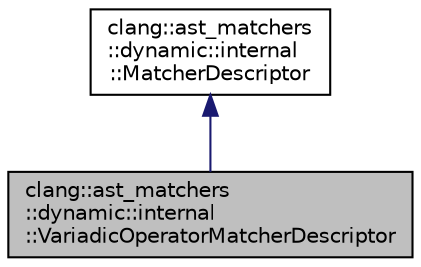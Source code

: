 digraph "clang::ast_matchers::dynamic::internal::VariadicOperatorMatcherDescriptor"
{
 // LATEX_PDF_SIZE
  bgcolor="transparent";
  edge [fontname="Helvetica",fontsize="10",labelfontname="Helvetica",labelfontsize="10"];
  node [fontname="Helvetica",fontsize="10",shape=record];
  Node1 [label="clang::ast_matchers\l::dynamic::internal\l::VariadicOperatorMatcherDescriptor",height=0.2,width=0.4,color="black", fillcolor="grey75", style="filled", fontcolor="black",tooltip="Variadic operator marshaller function."];
  Node2 -> Node1 [dir="back",color="midnightblue",fontsize="10",style="solid",fontname="Helvetica"];
  Node2 [label="clang::ast_matchers\l::dynamic::internal\l::MatcherDescriptor",height=0.2,width=0.4,color="black",URL="$classclang_1_1ast__matchers_1_1dynamic_1_1internal_1_1MatcherDescriptor.html",tooltip="Matcher descriptor interface."];
}
